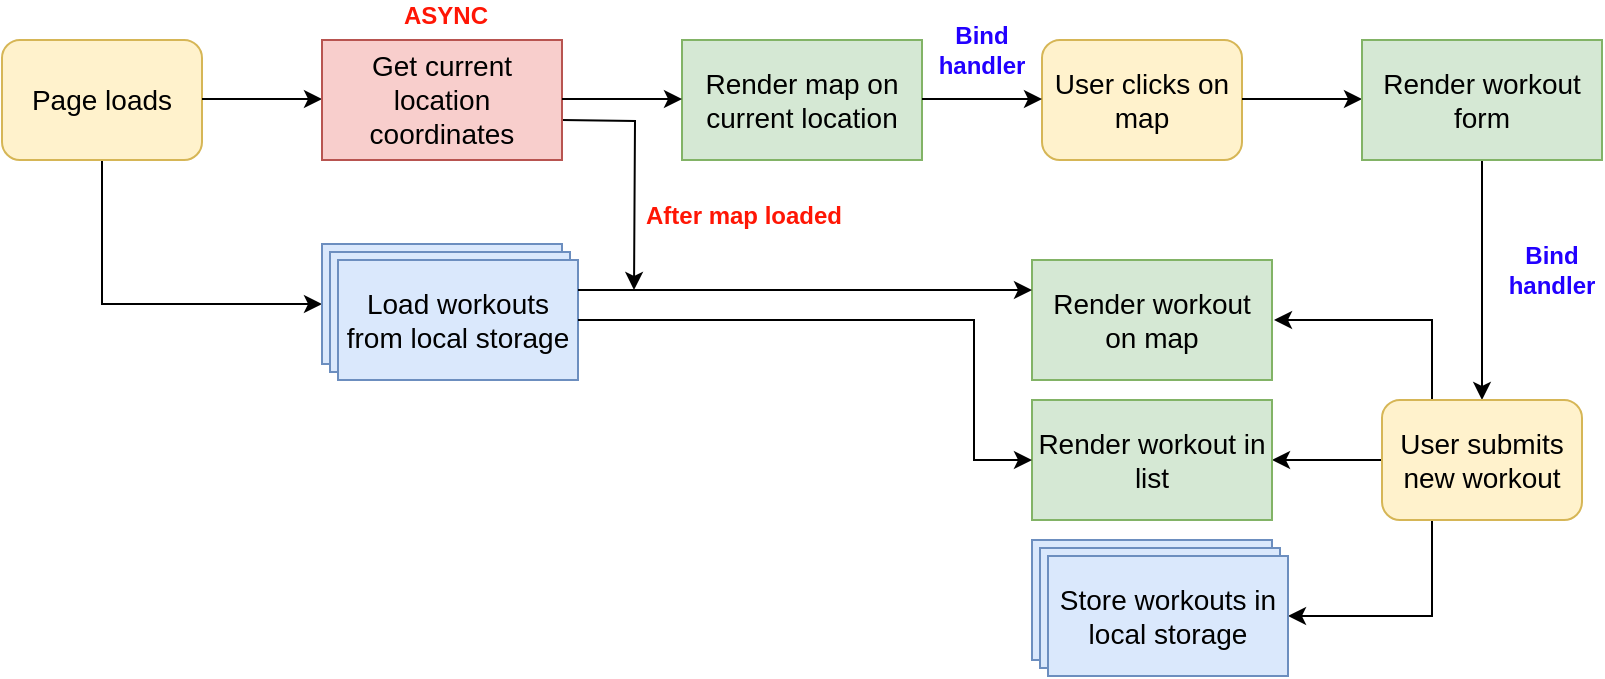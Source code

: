 <mxfile version="13.7.9" type="device"><diagram id="GRE1OXorzm3ADEltBr16" name="Flowchart mapty"><mxGraphModel dx="1024" dy="592" grid="1" gridSize="10" guides="1" tooltips="1" connect="1" arrows="1" fold="1" page="1" pageScale="1" pageWidth="827" pageHeight="1169" math="0" shadow="0"><root><mxCell id="0"/><mxCell id="1" parent="0"/><mxCell id="fNume6js-NNHlmPdQN3a-80" style="edgeStyle=orthogonalEdgeStyle;rounded=0;sketch=0;jumpStyle=none;jumpSize=3;orthogonalLoop=1;jettySize=auto;html=1;exitX=0.5;exitY=1;exitDx=0;exitDy=0;shadow=0;endSize=6;strokeColor=#000000;fontColor=#000000;entryX=0;entryY=0.5;entryDx=0;entryDy=0;" edge="1" parent="1" source="fNume6js-NNHlmPdQN3a-2" target="fNume6js-NNHlmPdQN3a-77"><mxGeometry relative="1" as="geometry"><mxPoint x="64" y="180" as="targetPoint"/></mxGeometry></mxCell><mxCell id="fNume6js-NNHlmPdQN3a-2" value="&lt;font style=&quot;font-size: 14px&quot;&gt;Page loads&lt;/font&gt;" style="rounded=1;whiteSpace=wrap;html=1;fillColor=#fff2cc;strokeColor=#d6b656;" vertex="1" parent="1"><mxGeometry x="14" y="30" width="100" height="60" as="geometry"/></mxCell><mxCell id="fNume6js-NNHlmPdQN3a-3" value="" style="endArrow=classic;html=1;" edge="1" parent="1"><mxGeometry width="50" height="50" relative="1" as="geometry"><mxPoint x="114" y="59.5" as="sourcePoint"/><mxPoint x="174" y="59.5" as="targetPoint"/></mxGeometry></mxCell><mxCell id="fNume6js-NNHlmPdQN3a-85" style="edgeStyle=orthogonalEdgeStyle;rounded=0;sketch=0;jumpStyle=none;jumpSize=3;orthogonalLoop=1;jettySize=auto;html=1;exitX=1;exitY=0.75;exitDx=0;exitDy=0;shadow=0;endSize=6;strokeColor=#000000;fontColor=#000000;" edge="1" parent="1"><mxGeometry relative="1" as="geometry"><mxPoint x="330" y="155" as="targetPoint"/><mxPoint x="294" y="70" as="sourcePoint"/></mxGeometry></mxCell><mxCell id="fNume6js-NNHlmPdQN3a-5" value="&lt;font style=&quot;font-size: 14px&quot;&gt;Get current location coordinates&lt;/font&gt;" style="rounded=0;whiteSpace=wrap;html=1;fillColor=#f8cecc;strokeColor=#b85450;" vertex="1" parent="1"><mxGeometry x="174" y="30" width="120" height="60" as="geometry"/></mxCell><mxCell id="fNume6js-NNHlmPdQN3a-7" value="&lt;font style=&quot;font-size: 14px&quot;&gt;Render map on current location&lt;/font&gt;" style="rounded=0;whiteSpace=wrap;html=1;fillColor=#d5e8d4;strokeColor=#82b366;" vertex="1" parent="1"><mxGeometry x="354" y="30" width="120" height="60" as="geometry"/></mxCell><mxCell id="fNume6js-NNHlmPdQN3a-17" value="&lt;font style=&quot;font-size: 14px&quot;&gt;User clicks on map&lt;/font&gt;" style="rounded=1;whiteSpace=wrap;html=1;fillColor=#fff2cc;strokeColor=#d6b656;" vertex="1" parent="1"><mxGeometry x="534" y="30" width="100" height="60" as="geometry"/></mxCell><mxCell id="fNume6js-NNHlmPdQN3a-19" value="" style="edgeStyle=orthogonalEdgeStyle;rounded=0;orthogonalLoop=1;jettySize=auto;html=1;" edge="1" parent="1"><mxGeometry relative="1" as="geometry"><mxPoint x="474" y="59.5" as="sourcePoint"/><mxPoint x="534" y="59.5" as="targetPoint"/></mxGeometry></mxCell><mxCell id="fNume6js-NNHlmPdQN3a-28" value="" style="endArrow=classic;html=1;" edge="1" parent="1"><mxGeometry width="50" height="50" relative="1" as="geometry"><mxPoint x="634" y="59.5" as="sourcePoint"/><mxPoint x="694" y="59.5" as="targetPoint"/></mxGeometry></mxCell><mxCell id="fNume6js-NNHlmPdQN3a-39" value="" style="edgeStyle=orthogonalEdgeStyle;rounded=0;sketch=0;jumpStyle=none;jumpSize=3;orthogonalLoop=1;jettySize=auto;html=1;shadow=0;endSize=6;strokeColor=#000000;fontColor=#2200FF;" edge="1" parent="1" source="fNume6js-NNHlmPdQN3a-29" target="fNume6js-NNHlmPdQN3a-37"><mxGeometry relative="1" as="geometry"/></mxCell><mxCell id="fNume6js-NNHlmPdQN3a-29" value="&lt;font style=&quot;font-size: 14px&quot;&gt;Render workout form&lt;/font&gt;" style="rounded=0;whiteSpace=wrap;html=1;fillColor=#d5e8d4;strokeColor=#82b366;" vertex="1" parent="1"><mxGeometry x="694" y="30" width="120" height="60" as="geometry"/></mxCell><mxCell id="fNume6js-NNHlmPdQN3a-32" value="Bind handler" style="text;html=1;align=center;verticalAlign=middle;whiteSpace=wrap;rounded=0;fontColor=#2200FF;fontStyle=1" vertex="1" parent="1"><mxGeometry x="479" y="20" width="50" height="30" as="geometry"/></mxCell><mxCell id="fNume6js-NNHlmPdQN3a-34" value="ASYNC" style="text;html=1;align=center;verticalAlign=middle;whiteSpace=wrap;rounded=0;fontColor=#FF1605;fontStyle=1" vertex="1" parent="1"><mxGeometry x="212" y="10" width="48" height="16" as="geometry"/></mxCell><mxCell id="fNume6js-NNHlmPdQN3a-35" value="" style="edgeStyle=orthogonalEdgeStyle;rounded=0;orthogonalLoop=1;jettySize=auto;html=1;" edge="1" parent="1"><mxGeometry relative="1" as="geometry"><mxPoint x="294" y="59.5" as="sourcePoint"/><mxPoint x="354" y="59.5" as="targetPoint"/></mxGeometry></mxCell><mxCell id="fNume6js-NNHlmPdQN3a-46" value="" style="edgeStyle=orthogonalEdgeStyle;rounded=0;sketch=0;jumpStyle=none;jumpSize=3;orthogonalLoop=1;jettySize=auto;html=1;shadow=0;endSize=6;strokeColor=#000000;fontColor=#000000;" edge="1" parent="1" source="fNume6js-NNHlmPdQN3a-37" target="fNume6js-NNHlmPdQN3a-43"><mxGeometry relative="1" as="geometry"/></mxCell><mxCell id="fNume6js-NNHlmPdQN3a-63" style="edgeStyle=orthogonalEdgeStyle;rounded=0;sketch=0;jumpStyle=none;jumpSize=3;orthogonalLoop=1;jettySize=auto;html=1;exitX=0.25;exitY=0;exitDx=0;exitDy=0;shadow=0;endSize=6;strokeColor=#000000;fontColor=#000000;" edge="1" parent="1" source="fNume6js-NNHlmPdQN3a-37"><mxGeometry relative="1" as="geometry"><mxPoint x="650" y="170" as="targetPoint"/><Array as="points"><mxPoint x="729" y="170"/><mxPoint x="729" y="170"/></Array></mxGeometry></mxCell><mxCell id="fNume6js-NNHlmPdQN3a-70" style="edgeStyle=orthogonalEdgeStyle;rounded=0;sketch=0;jumpStyle=none;jumpSize=3;orthogonalLoop=1;jettySize=auto;html=1;exitX=0.25;exitY=1;exitDx=0;exitDy=0;shadow=0;endSize=6;strokeColor=#000000;fontColor=#000000;entryX=1;entryY=0.5;entryDx=0;entryDy=0;" edge="1" parent="1" source="fNume6js-NNHlmPdQN3a-37" target="fNume6js-NNHlmPdQN3a-69"><mxGeometry relative="1" as="geometry"><mxPoint x="729" y="330" as="targetPoint"/></mxGeometry></mxCell><mxCell id="fNume6js-NNHlmPdQN3a-37" value="&lt;font style=&quot;font-size: 14px&quot;&gt;User submits new workout&lt;/font&gt;" style="rounded=1;whiteSpace=wrap;html=1;fillColor=#fff2cc;strokeColor=#d6b656;" vertex="1" parent="1"><mxGeometry x="704" y="210" width="100" height="60" as="geometry"/></mxCell><mxCell id="fNume6js-NNHlmPdQN3a-40" value="Bind handler" style="text;html=1;align=center;verticalAlign=middle;whiteSpace=wrap;rounded=0;fontColor=#2200FF;fontStyle=1" vertex="1" parent="1"><mxGeometry x="764" y="130" width="50" height="30" as="geometry"/></mxCell><mxCell id="fNume6js-NNHlmPdQN3a-41" value="&lt;font style=&quot;font-size: 14px&quot;&gt;Render workout on map&lt;/font&gt;" style="rounded=0;whiteSpace=wrap;html=1;fillColor=#d5e8d4;strokeColor=#82b366;fontColor=#000000;" vertex="1" parent="1"><mxGeometry x="529" y="140" width="120" height="60" as="geometry"/></mxCell><mxCell id="fNume6js-NNHlmPdQN3a-43" value="&lt;font style=&quot;font-size: 14px&quot;&gt;Render workout in list&lt;/font&gt;" style="rounded=0;whiteSpace=wrap;html=1;fillColor=#d5e8d4;strokeColor=#82b366;fontColor=#000000;" vertex="1" parent="1"><mxGeometry x="529" y="210" width="120" height="60" as="geometry"/></mxCell><mxCell id="fNume6js-NNHlmPdQN3a-71" value="" style="group" vertex="1" connectable="0" parent="1"><mxGeometry x="529" y="280" width="128" height="68" as="geometry"/></mxCell><mxCell id="fNume6js-NNHlmPdQN3a-42" value="&lt;font style=&quot;font-size: 14px&quot;&gt;Render map on current location&lt;/font&gt;" style="rounded=0;whiteSpace=wrap;html=1;fillColor=#dae8fc;strokeColor=#6c8ebf;" vertex="1" parent="fNume6js-NNHlmPdQN3a-71"><mxGeometry width="120" height="60" as="geometry"/></mxCell><mxCell id="fNume6js-NNHlmPdQN3a-68" value="&lt;font style=&quot;font-size: 14px&quot;&gt;Render map on current location&lt;/font&gt;" style="rounded=0;whiteSpace=wrap;html=1;fillColor=#dae8fc;strokeColor=#6c8ebf;" vertex="1" parent="fNume6js-NNHlmPdQN3a-71"><mxGeometry x="4" y="4" width="120" height="60" as="geometry"/></mxCell><mxCell id="fNume6js-NNHlmPdQN3a-69" value="&lt;span style=&quot;font-size: 14px&quot;&gt;Store workouts in local storage&lt;/span&gt;" style="rounded=0;whiteSpace=wrap;html=1;fillColor=#dae8fc;strokeColor=#6c8ebf;" vertex="1" parent="fNume6js-NNHlmPdQN3a-71"><mxGeometry x="8" y="8" width="120" height="60" as="geometry"/></mxCell><mxCell id="fNume6js-NNHlmPdQN3a-76" value="" style="group" vertex="1" connectable="0" parent="1"><mxGeometry x="174" y="132" width="128" height="68" as="geometry"/></mxCell><mxCell id="fNume6js-NNHlmPdQN3a-77" value="&lt;font style=&quot;font-size: 14px&quot;&gt;Render map on current location&lt;/font&gt;" style="rounded=0;whiteSpace=wrap;html=1;fillColor=#dae8fc;strokeColor=#6c8ebf;" vertex="1" parent="fNume6js-NNHlmPdQN3a-76"><mxGeometry width="120" height="60" as="geometry"/></mxCell><mxCell id="fNume6js-NNHlmPdQN3a-78" value="&lt;font style=&quot;font-size: 14px&quot;&gt;Render map on current location&lt;/font&gt;" style="rounded=0;whiteSpace=wrap;html=1;fillColor=#dae8fc;strokeColor=#6c8ebf;" vertex="1" parent="fNume6js-NNHlmPdQN3a-76"><mxGeometry x="4" y="4" width="120" height="60" as="geometry"/></mxCell><mxCell id="fNume6js-NNHlmPdQN3a-79" value="&lt;span style=&quot;font-size: 14px&quot;&gt;Load workouts from local storage&lt;/span&gt;" style="rounded=0;whiteSpace=wrap;html=1;fillColor=#dae8fc;strokeColor=#6c8ebf;" vertex="1" parent="fNume6js-NNHlmPdQN3a-76"><mxGeometry x="8" y="8" width="120" height="60" as="geometry"/></mxCell><mxCell id="fNume6js-NNHlmPdQN3a-82" style="edgeStyle=orthogonalEdgeStyle;rounded=0;sketch=0;jumpStyle=none;jumpSize=3;orthogonalLoop=1;jettySize=auto;html=1;exitX=1;exitY=0.25;exitDx=0;exitDy=0;entryX=0;entryY=0.25;entryDx=0;entryDy=0;shadow=0;endSize=6;strokeColor=#000000;fontColor=#000000;" edge="1" parent="1" source="fNume6js-NNHlmPdQN3a-79" target="fNume6js-NNHlmPdQN3a-41"><mxGeometry relative="1" as="geometry"/></mxCell><mxCell id="fNume6js-NNHlmPdQN3a-83" style="edgeStyle=orthogonalEdgeStyle;rounded=0;sketch=0;jumpStyle=none;jumpSize=3;orthogonalLoop=1;jettySize=auto;html=1;exitX=1;exitY=0.5;exitDx=0;exitDy=0;entryX=0;entryY=0.5;entryDx=0;entryDy=0;shadow=0;endSize=6;strokeColor=#000000;fontColor=#000000;" edge="1" parent="1" source="fNume6js-NNHlmPdQN3a-79" target="fNume6js-NNHlmPdQN3a-43"><mxGeometry relative="1" as="geometry"><Array as="points"><mxPoint x="500" y="170"/><mxPoint x="500" y="240"/></Array></mxGeometry></mxCell><mxCell id="fNume6js-NNHlmPdQN3a-86" value="After map loaded" style="text;html=1;align=center;verticalAlign=middle;whiteSpace=wrap;rounded=0;fontColor=#FF1605;fontStyle=1" vertex="1" parent="1"><mxGeometry x="330" y="110" width="110" height="16" as="geometry"/></mxCell></root></mxGraphModel></diagram></mxfile>